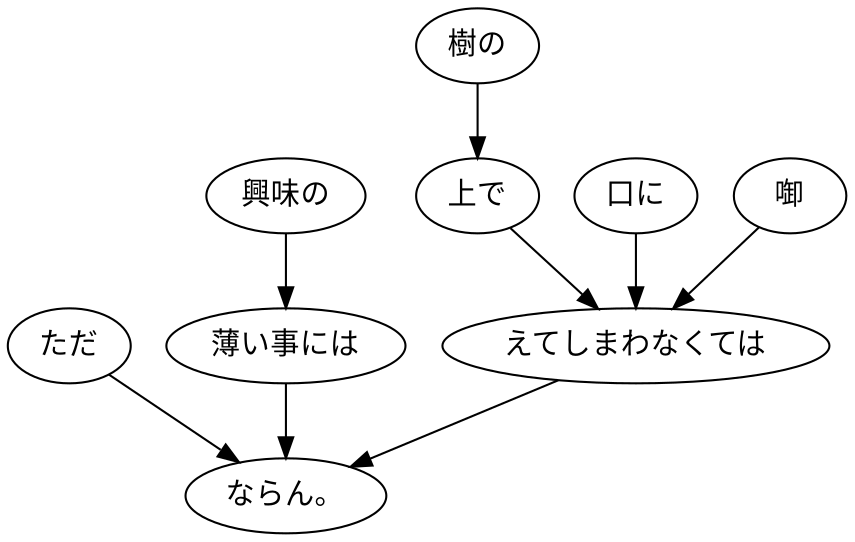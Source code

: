 digraph graph4063 {
	node0 [label="ただ"];
	node1 [label="興味の"];
	node2 [label="薄い事には"];
	node3 [label="樹の"];
	node4 [label="上で"];
	node5 [label="口に"];
	node6 [label="啣"];
	node7 [label="えてしまわなくては"];
	node8 [label="ならん。"];
	node0 -> node8;
	node1 -> node2;
	node2 -> node8;
	node3 -> node4;
	node4 -> node7;
	node5 -> node7;
	node6 -> node7;
	node7 -> node8;
}
